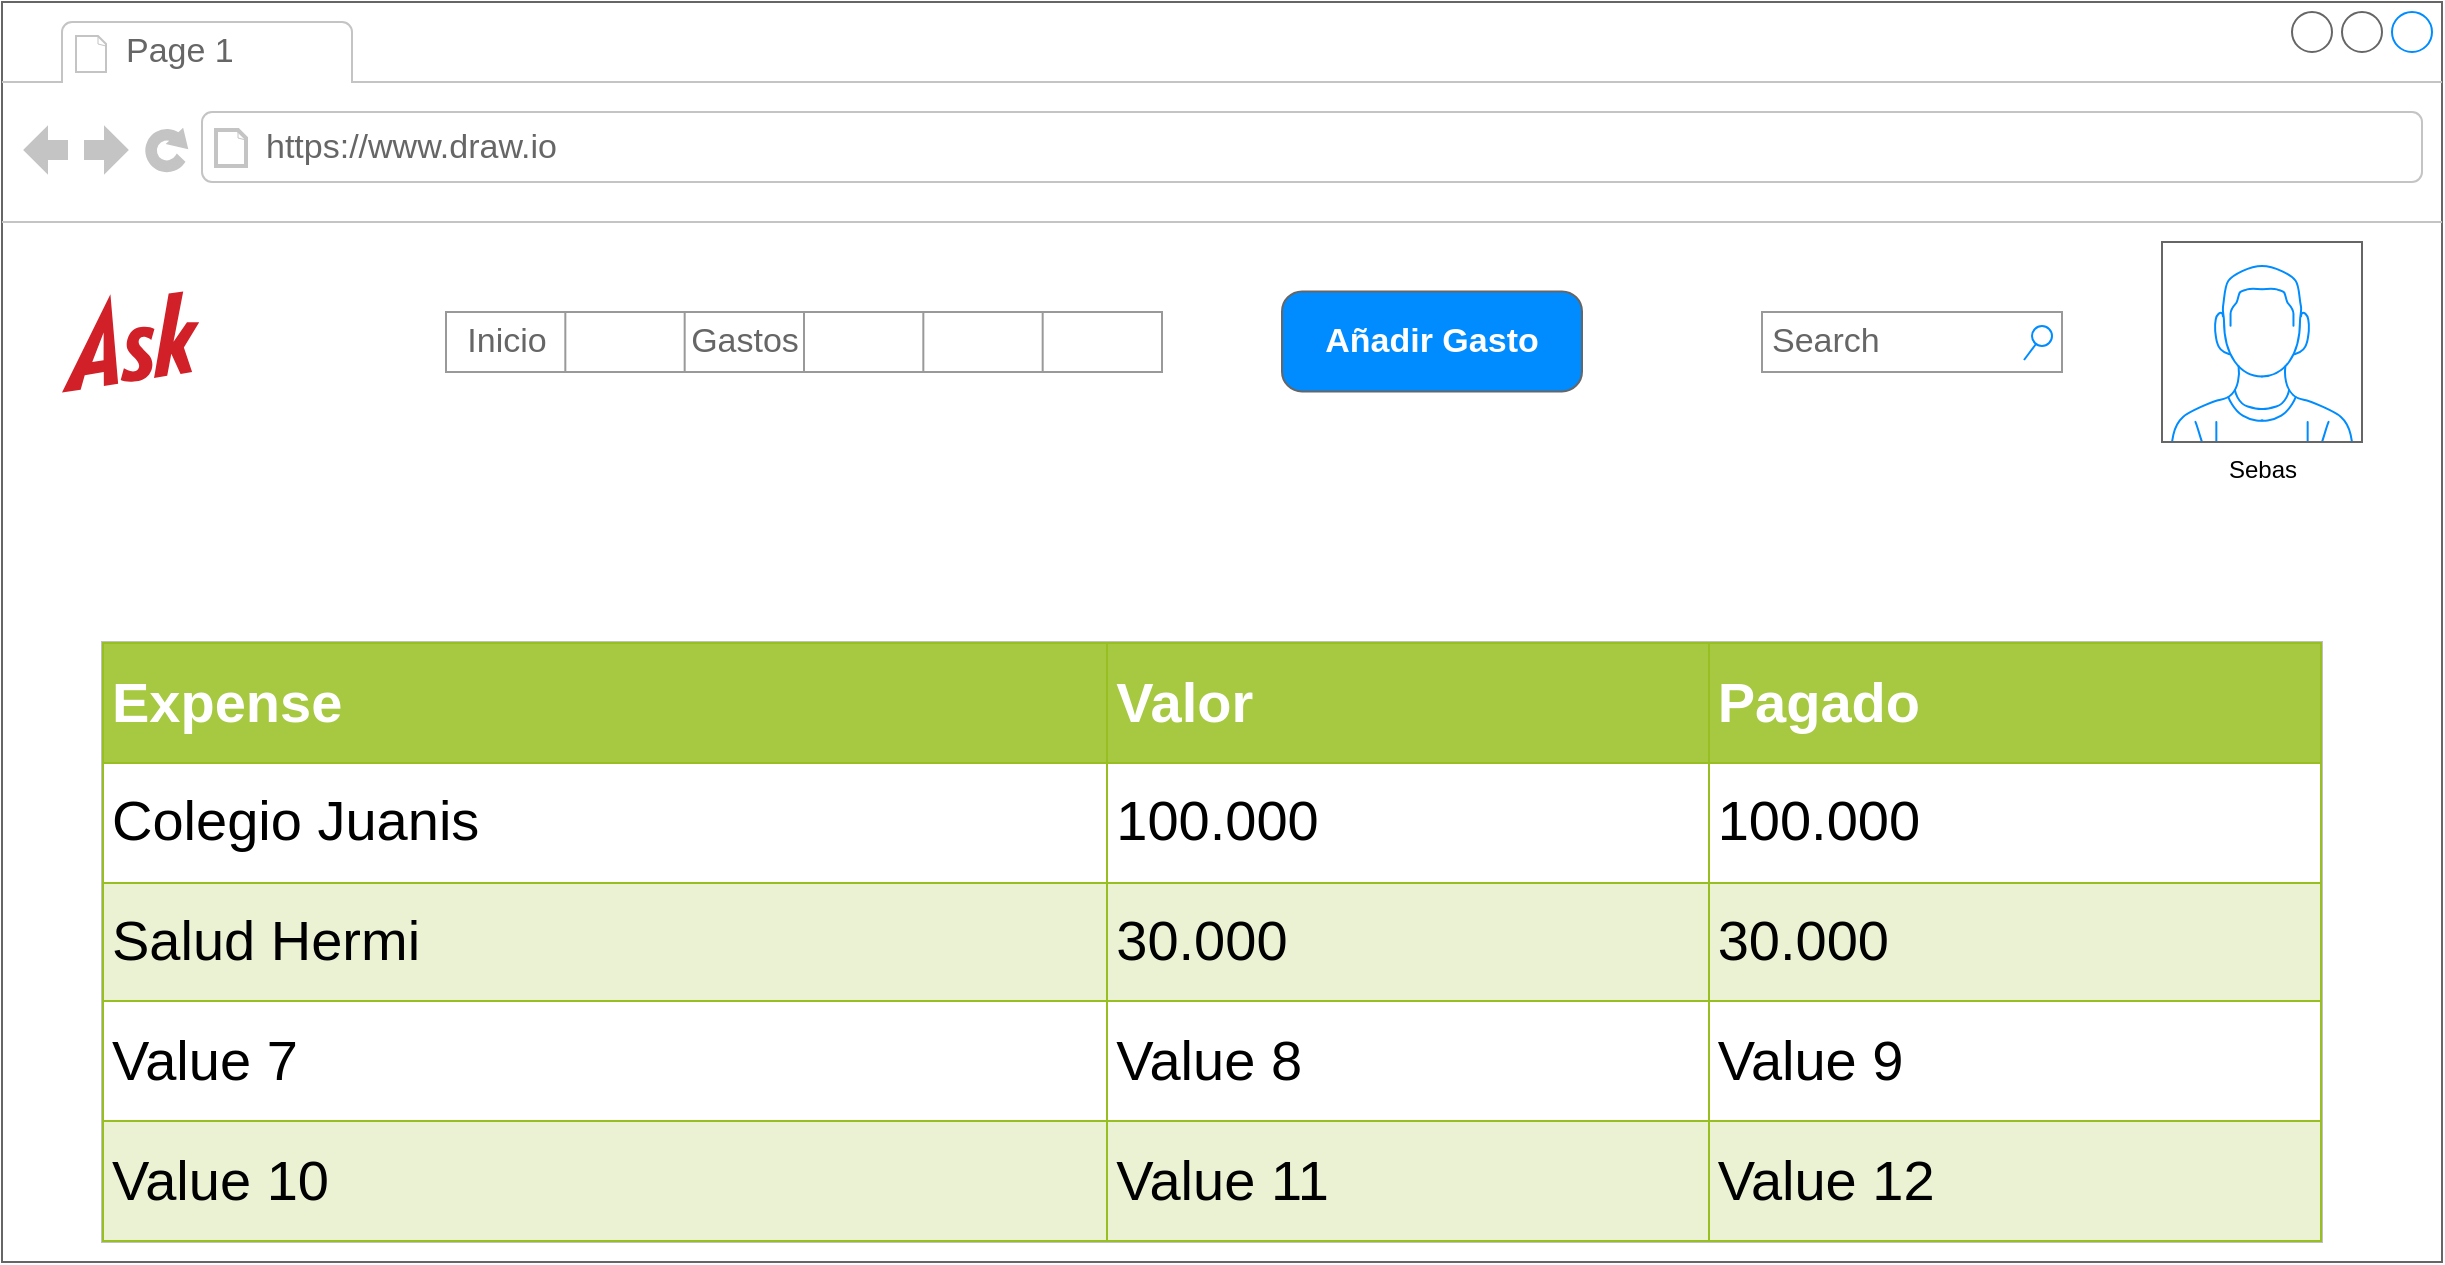 <mxfile version="17.4.6" type="github">
  <diagram id="8JdGK-CpmVY6cAT7DH6C" name="Pagina principal">
    <mxGraphModel dx="1203" dy="1835" grid="1" gridSize="10" guides="1" tooltips="1" connect="1" arrows="1" fold="1" page="1" pageScale="1" pageWidth="850" pageHeight="1100" math="0" shadow="0">
      <root>
        <mxCell id="0" />
        <mxCell id="1" parent="0" />
        <mxCell id="_XQH5FA1tdFEgSWd2hvs-1" value="" style="strokeWidth=1;shadow=0;dashed=0;align=center;html=1;shape=mxgraph.mockup.containers.browserWindow;rSize=0;strokeColor=#666666;strokeColor2=#008cff;strokeColor3=#c4c4c4;mainText=,;recursiveResize=0;" vertex="1" parent="1">
          <mxGeometry x="120" y="-40" width="1220" height="630" as="geometry" />
        </mxCell>
        <mxCell id="_XQH5FA1tdFEgSWd2hvs-2" value="Page 1" style="strokeWidth=1;shadow=0;dashed=0;align=center;html=1;shape=mxgraph.mockup.containers.anchor;fontSize=17;fontColor=#666666;align=left;" vertex="1" parent="_XQH5FA1tdFEgSWd2hvs-1">
          <mxGeometry x="60" y="12" width="110" height="26" as="geometry" />
        </mxCell>
        <mxCell id="_XQH5FA1tdFEgSWd2hvs-3" value="https://www.draw.io" style="strokeWidth=1;shadow=0;dashed=0;align=center;html=1;shape=mxgraph.mockup.containers.anchor;rSize=0;fontSize=17;fontColor=#666666;align=left;" vertex="1" parent="_XQH5FA1tdFEgSWd2hvs-1">
          <mxGeometry x="130" y="60" width="250" height="26" as="geometry" />
        </mxCell>
        <mxCell id="_XQH5FA1tdFEgSWd2hvs-5" value="" style="dashed=0;outlineConnect=0;html=1;align=center;labelPosition=center;verticalLabelPosition=bottom;verticalAlign=top;shape=mxgraph.weblogos.ask;fillColor=#D22028;strokeColor=none" vertex="1" parent="_XQH5FA1tdFEgSWd2hvs-1">
          <mxGeometry x="30" y="144.7" width="68.6" height="50.6" as="geometry" />
        </mxCell>
        <mxCell id="_XQH5FA1tdFEgSWd2hvs-6" value="Sebas" style="verticalLabelPosition=bottom;shadow=0;dashed=0;align=center;html=1;verticalAlign=top;strokeWidth=1;shape=mxgraph.mockup.containers.userMale;strokeColor=#666666;strokeColor2=#008cff;" vertex="1" parent="_XQH5FA1tdFEgSWd2hvs-1">
          <mxGeometry x="1080" y="120" width="100" height="100" as="geometry" />
        </mxCell>
        <mxCell id="_XQH5FA1tdFEgSWd2hvs-7" value="Search" style="strokeWidth=1;shadow=0;dashed=0;align=center;html=1;shape=mxgraph.mockup.forms.searchBox;strokeColor=#999999;mainText=;strokeColor2=#008cff;fontColor=#666666;fontSize=17;align=left;spacingLeft=3;" vertex="1" parent="_XQH5FA1tdFEgSWd2hvs-1">
          <mxGeometry x="880" y="155" width="150" height="30" as="geometry" />
        </mxCell>
        <mxCell id="_XQH5FA1tdFEgSWd2hvs-8" value="" style="strokeWidth=1;shadow=0;dashed=0;align=center;html=1;shape=mxgraph.mockup.forms.rrect;rSize=0;strokeColor=#999999;" vertex="1" parent="_XQH5FA1tdFEgSWd2hvs-1">
          <mxGeometry x="222" y="155" width="358" height="30" as="geometry" />
        </mxCell>
        <mxCell id="_XQH5FA1tdFEgSWd2hvs-9" value="Inicio" style="strokeColor=inherit;fillColor=inherit;gradientColor=inherit;strokeWidth=1;shadow=0;dashed=0;align=center;html=1;shape=mxgraph.mockup.forms.rrect;rSize=0;fontSize=17;fontColor=#666666;" vertex="1" parent="_XQH5FA1tdFEgSWd2hvs-8">
          <mxGeometry width="59.667" height="30" as="geometry" />
        </mxCell>
        <mxCell id="_XQH5FA1tdFEgSWd2hvs-11" value="Gastos" style="strokeColor=inherit;fillColor=inherit;gradientColor=inherit;strokeWidth=1;shadow=0;dashed=0;align=center;html=1;shape=mxgraph.mockup.forms.rrect;rSize=0;fontSize=17;fontColor=#666666;" vertex="1" parent="_XQH5FA1tdFEgSWd2hvs-8">
          <mxGeometry x="119.333" width="59.667" height="30" as="geometry" />
        </mxCell>
        <mxCell id="_XQH5FA1tdFEgSWd2hvs-12" value="" style="strokeColor=inherit;fillColor=inherit;gradientColor=inherit;strokeWidth=1;shadow=0;dashed=0;align=center;html=1;shape=mxgraph.mockup.forms.rrect;rSize=0;fontSize=17;fontColor=#666666;" vertex="1" parent="_XQH5FA1tdFEgSWd2hvs-8">
          <mxGeometry x="179" width="59.667" height="30" as="geometry" />
        </mxCell>
        <mxCell id="_XQH5FA1tdFEgSWd2hvs-14" value="" style="strokeColor=inherit;fillColor=inherit;gradientColor=inherit;strokeWidth=1;shadow=0;dashed=0;align=center;html=1;shape=mxgraph.mockup.forms.rrect;rSize=0;fontSize=17;fontColor=#666666;" vertex="1" parent="_XQH5FA1tdFEgSWd2hvs-8">
          <mxGeometry x="298.333" width="59.667" height="30" as="geometry" />
        </mxCell>
        <mxCell id="_XQH5FA1tdFEgSWd2hvs-15" value="Añadir Gasto" style="strokeWidth=1;shadow=0;dashed=0;align=center;html=1;shape=mxgraph.mockup.buttons.button;strokeColor=#666666;fontColor=#ffffff;mainText=;buttonStyle=round;fontSize=17;fontStyle=1;fillColor=#008cff;whiteSpace=wrap;" vertex="1" parent="_XQH5FA1tdFEgSWd2hvs-1">
          <mxGeometry x="640" y="144.7" width="150" height="50" as="geometry" />
        </mxCell>
        <mxCell id="_XQH5FA1tdFEgSWd2hvs-34" value="&lt;table border=&quot;1&quot; width=&quot;100%&quot; cellpadding=&quot;4&quot; style=&quot;width: 100% ; height: 100% ; border-collapse: collapse&quot;&gt;&lt;tbody&gt;&lt;tr style=&quot;background-color: #a7c942 ; color: #ffffff ; border: 1px solid #98bf21&quot;&gt;&lt;th align=&quot;left&quot;&gt;Expense&lt;/th&gt;&lt;th align=&quot;left&quot;&gt;Valor&lt;/th&gt;&lt;th align=&quot;left&quot;&gt;Pagado&lt;/th&gt;&lt;/tr&gt;&lt;tr style=&quot;border: 1px solid #98bf21&quot;&gt;&lt;td&gt;Colegio Juanis&lt;/td&gt;&lt;td&gt;100.000&lt;/td&gt;&lt;td&gt;100.000&lt;/td&gt;&lt;/tr&gt;&lt;tr style=&quot;background-color: #eaf2d3 ; border: 1px solid #98bf21&quot;&gt;&lt;td&gt;Salud Hermi&lt;/td&gt;&lt;td&gt;30.000&lt;/td&gt;&lt;td&gt;30.000&lt;/td&gt;&lt;/tr&gt;&lt;tr style=&quot;border: 1px solid #98bf21&quot;&gt;&lt;td&gt;Value 7&lt;/td&gt;&lt;td&gt;Value 8&lt;/td&gt;&lt;td&gt;Value 9&lt;/td&gt;&lt;/tr&gt;&lt;tr style=&quot;background-color: #eaf2d3 ; border: 1px solid #98bf21&quot;&gt;&lt;td&gt;Value 10&lt;/td&gt;&lt;td&gt;Value 11&lt;/td&gt;&lt;td&gt;Value 12&lt;/td&gt;&lt;/tr&gt;&lt;/tbody&gt;&lt;/table&gt;" style="text;html=1;strokeColor=#c0c0c0;fillColor=#ffffff;overflow=fill;rounded=0;labelBackgroundColor=#FFFFFF;fontSize=28;fontColor=#000000;" vertex="1" parent="_XQH5FA1tdFEgSWd2hvs-1">
          <mxGeometry x="50" y="320" width="1110" height="300" as="geometry" />
        </mxCell>
      </root>
    </mxGraphModel>
  </diagram>
</mxfile>
